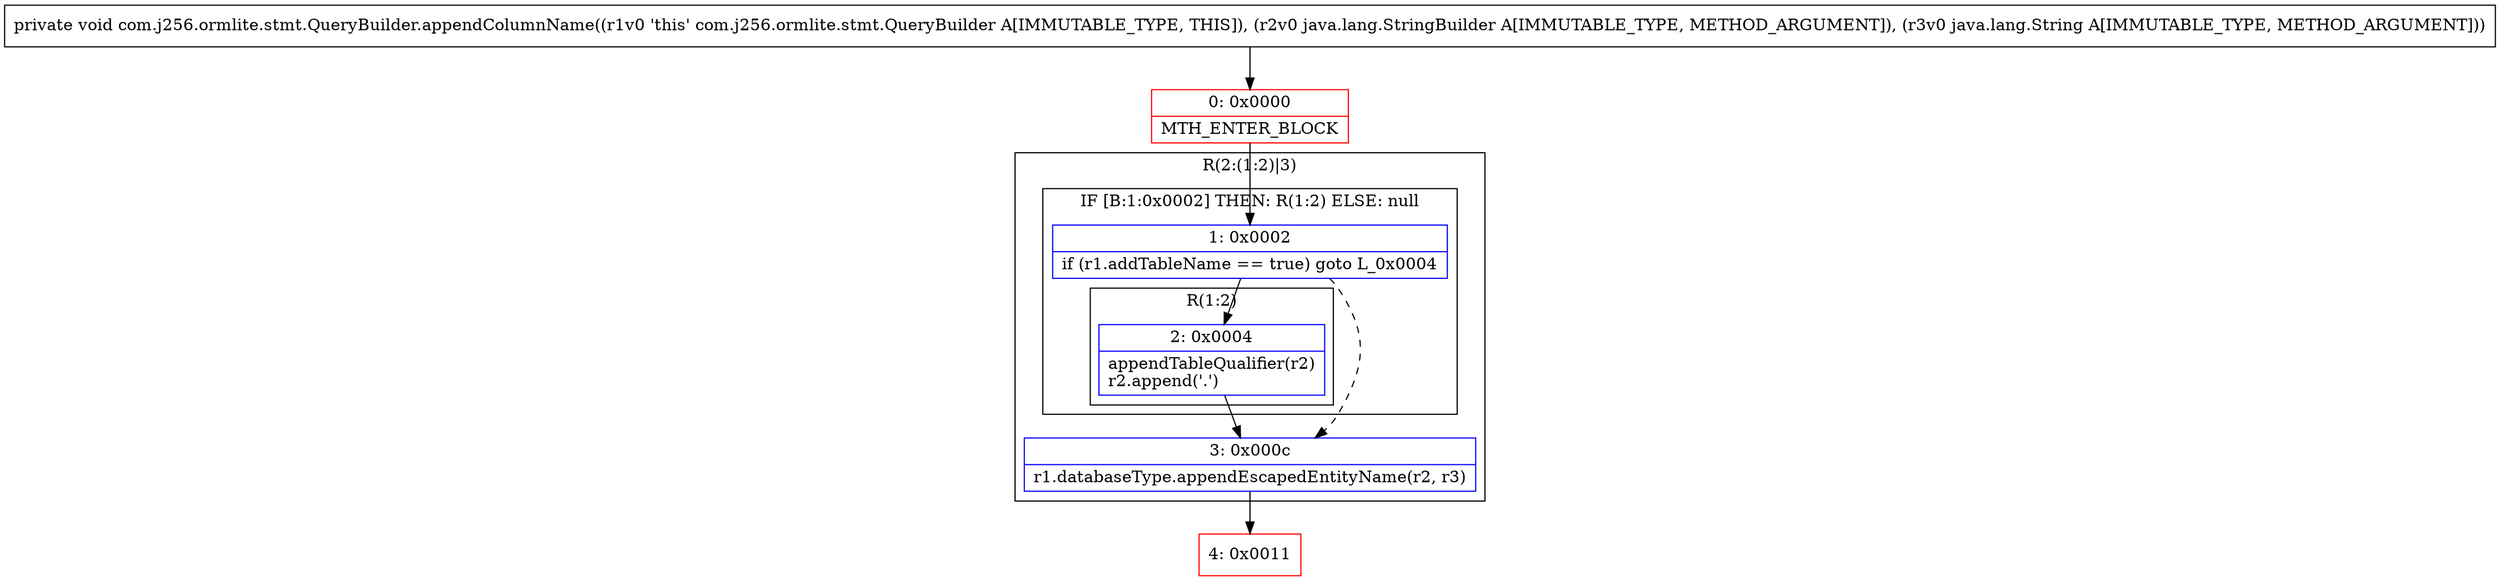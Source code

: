 digraph "CFG forcom.j256.ormlite.stmt.QueryBuilder.appendColumnName(Ljava\/lang\/StringBuilder;Ljava\/lang\/String;)V" {
subgraph cluster_Region_530666201 {
label = "R(2:(1:2)|3)";
node [shape=record,color=blue];
subgraph cluster_IfRegion_1548299758 {
label = "IF [B:1:0x0002] THEN: R(1:2) ELSE: null";
node [shape=record,color=blue];
Node_1 [shape=record,label="{1\:\ 0x0002|if (r1.addTableName == true) goto L_0x0004\l}"];
subgraph cluster_Region_844086009 {
label = "R(1:2)";
node [shape=record,color=blue];
Node_2 [shape=record,label="{2\:\ 0x0004|appendTableQualifier(r2)\lr2.append('.')\l}"];
}
}
Node_3 [shape=record,label="{3\:\ 0x000c|r1.databaseType.appendEscapedEntityName(r2, r3)\l}"];
}
Node_0 [shape=record,color=red,label="{0\:\ 0x0000|MTH_ENTER_BLOCK\l}"];
Node_4 [shape=record,color=red,label="{4\:\ 0x0011}"];
MethodNode[shape=record,label="{private void com.j256.ormlite.stmt.QueryBuilder.appendColumnName((r1v0 'this' com.j256.ormlite.stmt.QueryBuilder A[IMMUTABLE_TYPE, THIS]), (r2v0 java.lang.StringBuilder A[IMMUTABLE_TYPE, METHOD_ARGUMENT]), (r3v0 java.lang.String A[IMMUTABLE_TYPE, METHOD_ARGUMENT])) }"];
MethodNode -> Node_0;
Node_1 -> Node_2;
Node_1 -> Node_3[style=dashed];
Node_2 -> Node_3;
Node_3 -> Node_4;
Node_0 -> Node_1;
}


